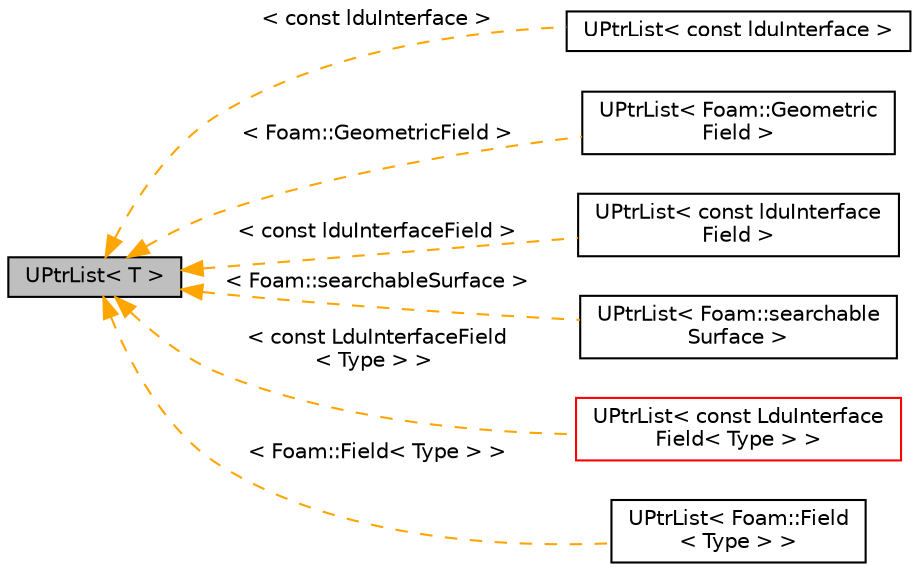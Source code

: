 digraph "UPtrList&lt; T &gt;"
{
  bgcolor="transparent";
  edge [fontname="Helvetica",fontsize="10",labelfontname="Helvetica",labelfontsize="10"];
  node [fontname="Helvetica",fontsize="10",shape=record];
  rankdir="LR";
  Node1 [label="UPtrList\< T \>",height=0.2,width=0.4,color="black", fillcolor="grey75", style="filled", fontcolor="black"];
  Node1 -> Node2 [dir="back",color="orange",fontsize="10",style="dashed",label=" \< const lduInterface \>" ,fontname="Helvetica"];
  Node2 [label="UPtrList\< const lduInterface \>",height=0.2,width=0.4,color="black",URL="$a02864.html"];
  Node1 -> Node3 [dir="back",color="orange",fontsize="10",style="dashed",label=" \< Foam::GeometricField \>" ,fontname="Helvetica"];
  Node3 [label="UPtrList\< Foam::Geometric\lField \>",height=0.2,width=0.4,color="black",URL="$a02864.html"];
  Node1 -> Node4 [dir="back",color="orange",fontsize="10",style="dashed",label=" \< const lduInterfaceField \>" ,fontname="Helvetica"];
  Node4 [label="UPtrList\< const lduInterface\lField \>",height=0.2,width=0.4,color="black",URL="$a02864.html"];
  Node1 -> Node5 [dir="back",color="orange",fontsize="10",style="dashed",label=" \< Foam::searchableSurface \>" ,fontname="Helvetica"];
  Node5 [label="UPtrList\< Foam::searchable\lSurface \>",height=0.2,width=0.4,color="black",URL="$a02864.html"];
  Node1 -> Node6 [dir="back",color="orange",fontsize="10",style="dashed",label=" \< const LduInterfaceField\l\< Type \> \>" ,fontname="Helvetica"];
  Node6 [label="UPtrList\< const LduInterface\lField\< Type \> \>",height=0.2,width=0.4,color="red",URL="$a02864.html"];
  Node1 -> Node7 [dir="back",color="orange",fontsize="10",style="dashed",label=" \< Foam::Field\< Type \> \>" ,fontname="Helvetica"];
  Node7 [label="UPtrList\< Foam::Field\l\< Type \> \>",height=0.2,width=0.4,color="black",URL="$a02864.html"];
}

